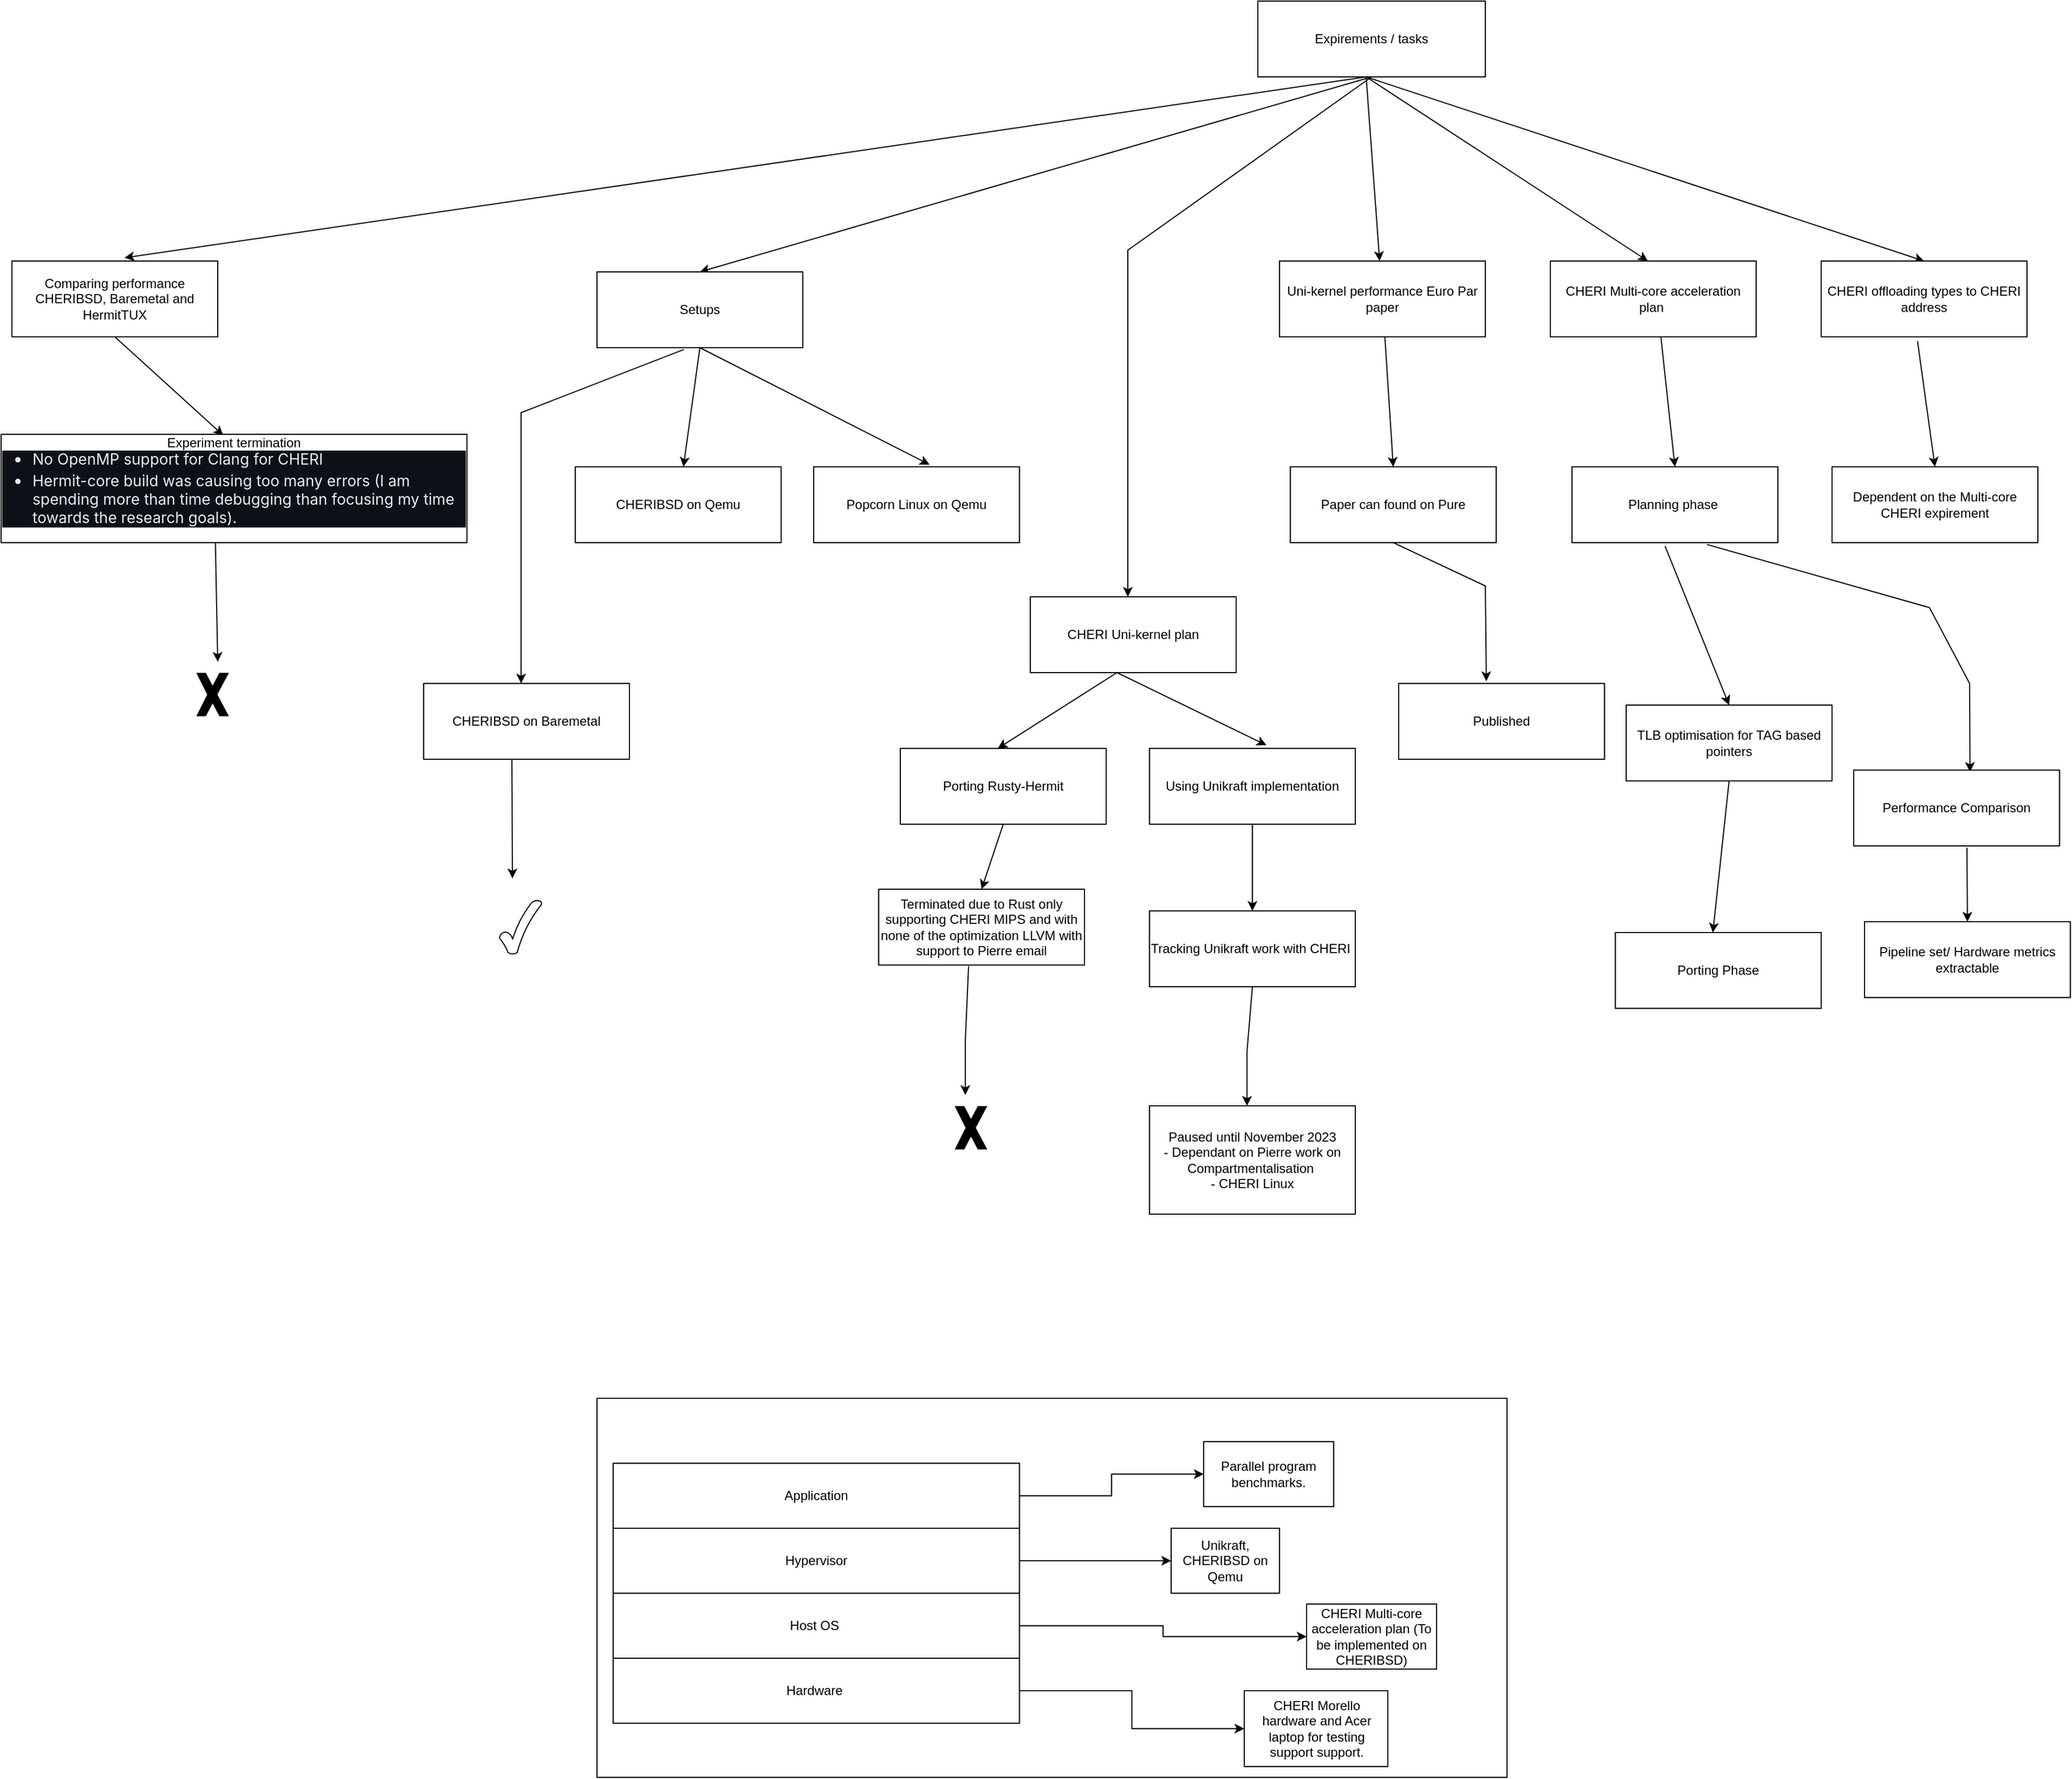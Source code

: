 <mxfile version="21.4.0" type="github" pages="4">
  <diagram name="Page-1" id="IVhuWNRBlAkUgPsZoB0r">
    <mxGraphModel dx="3244" dy="1078" grid="1" gridSize="10" guides="1" tooltips="1" connect="1" arrows="1" fold="1" page="1" pageScale="1" pageWidth="1654" pageHeight="2336" math="0" shadow="0">
      <root>
        <mxCell id="0" />
        <mxCell id="1" parent="0" />
        <mxCell id="iBP4piJZRifYzZvC7ej7-6" value="Expirements / tasks" style="rounded=0;whiteSpace=wrap;html=1;" parent="1" vertex="1">
          <mxGeometry x="320" y="50" width="210" height="70" as="geometry" />
        </mxCell>
        <mxCell id="iBP4piJZRifYzZvC7ej7-7" value="Comparing performance CHERIBSD, Baremetal and HermitTUX" style="rounded=0;whiteSpace=wrap;html=1;" parent="1" vertex="1">
          <mxGeometry x="-830" y="290" width="190" height="70" as="geometry" />
        </mxCell>
        <mxCell id="iBP4piJZRifYzZvC7ej7-11" value="" style="endArrow=classic;html=1;rounded=0;entryX=0.547;entryY=-0.043;entryDx=0;entryDy=0;entryPerimeter=0;" parent="1" source="iBP4piJZRifYzZvC7ej7-6" target="iBP4piJZRifYzZvC7ej7-7" edge="1">
          <mxGeometry width="50" height="50" relative="1" as="geometry">
            <mxPoint x="400" y="430" as="sourcePoint" />
            <mxPoint x="450" y="380" as="targetPoint" />
            <Array as="points">
              <mxPoint x="420" y="120" />
            </Array>
          </mxGeometry>
        </mxCell>
        <mxCell id="iBP4piJZRifYzZvC7ej7-12" value="" style="endArrow=classic;html=1;rounded=0;exitX=0.5;exitY=1;exitDx=0;exitDy=0;entryX=0.477;entryY=0.01;entryDx=0;entryDy=0;entryPerimeter=0;" parent="1" source="iBP4piJZRifYzZvC7ej7-7" target="iBP4piJZRifYzZvC7ej7-13" edge="1">
          <mxGeometry width="50" height="50" relative="1" as="geometry">
            <mxPoint x="400" y="430" as="sourcePoint" />
            <mxPoint x="115" y="430" as="targetPoint" />
          </mxGeometry>
        </mxCell>
        <mxCell id="iBP4piJZRifYzZvC7ej7-13" value="Experiment termination&lt;ul style=&quot;box-sizing: border-box; padding-left: 2em; margin-top: 0px; color: rgb(230, 237, 243); font-family: -apple-system, BlinkMacSystemFont, &amp;quot;Segoe UI&amp;quot;, &amp;quot;Noto Sans&amp;quot;, Helvetica, Arial, sans-serif, &amp;quot;Apple Color Emoji&amp;quot;, &amp;quot;Segoe UI Emoji&amp;quot;; font-size: 14px; text-align: start; background-color: rgb(13, 17, 23); margin-bottom: 0px !important;&quot; dir=&quot;auto&quot;&gt;&lt;li style=&quot;box-sizing: border-box; margin-left: 0px;&quot;&gt;No OpenMP support for Clang for CHERI&lt;/li&gt;&lt;li style=&quot;box-sizing: border-box; margin-top: 0.25em; margin-left: 0px;&quot;&gt;Hermit-core build was causing too many errors (I am spending more than time debugging than focusing my time towards the research goals).&lt;/li&gt;&lt;/ul&gt;&amp;nbsp;" style="rounded=0;whiteSpace=wrap;html=1;" parent="1" vertex="1">
          <mxGeometry x="-840" y="450" width="430" height="100" as="geometry" />
        </mxCell>
        <mxCell id="iBP4piJZRifYzZvC7ej7-15" value="" style="endArrow=classic;html=1;rounded=0;entryX=0.5;entryY=0;entryDx=0;entryDy=0;exitX=0.5;exitY=1;exitDx=0;exitDy=0;" parent="1" source="iBP4piJZRifYzZvC7ej7-6" target="iBP4piJZRifYzZvC7ej7-17" edge="1">
          <mxGeometry width="50" height="50" relative="1" as="geometry">
            <mxPoint x="420" y="120" as="sourcePoint" />
            <mxPoint x="470" y="290" as="targetPoint" />
          </mxGeometry>
        </mxCell>
        <mxCell id="iBP4piJZRifYzZvC7ej7-17" value="Setups" style="rounded=0;whiteSpace=wrap;html=1;" parent="1" vertex="1">
          <mxGeometry x="-290" y="300" width="190" height="70" as="geometry" />
        </mxCell>
        <mxCell id="iBP4piJZRifYzZvC7ej7-18" value="" style="endArrow=classic;html=1;rounded=0;exitX=0.5;exitY=1;exitDx=0;exitDy=0;" parent="1" source="iBP4piJZRifYzZvC7ej7-17" target="iBP4piJZRifYzZvC7ej7-19" edge="1">
          <mxGeometry width="50" height="50" relative="1" as="geometry">
            <mxPoint x="75" y="370" as="sourcePoint" />
            <mxPoint x="420" y="470" as="targetPoint" />
          </mxGeometry>
        </mxCell>
        <mxCell id="iBP4piJZRifYzZvC7ej7-19" value="CHERIBSD on Qemu" style="rounded=0;whiteSpace=wrap;html=1;" parent="1" vertex="1">
          <mxGeometry x="-310" y="480" width="190" height="70" as="geometry" />
        </mxCell>
        <mxCell id="iBP4piJZRifYzZvC7ej7-20" value="" style="endArrow=classic;html=1;rounded=0;exitX=0.5;exitY=1;exitDx=0;exitDy=0;entryX=0.563;entryY=-0.029;entryDx=0;entryDy=0;entryPerimeter=0;" parent="1" source="iBP4piJZRifYzZvC7ej7-17" target="iBP4piJZRifYzZvC7ej7-21" edge="1">
          <mxGeometry width="50" height="50" relative="1" as="geometry">
            <mxPoint x="485" y="370" as="sourcePoint" />
            <mxPoint x="590" y="470" as="targetPoint" />
          </mxGeometry>
        </mxCell>
        <mxCell id="iBP4piJZRifYzZvC7ej7-21" value="Popcorn Linux on Qemu" style="rounded=0;whiteSpace=wrap;html=1;" parent="1" vertex="1">
          <mxGeometry x="-90" y="480" width="190" height="70" as="geometry" />
        </mxCell>
        <mxCell id="iBP4piJZRifYzZvC7ej7-22" value="Uni-kernel performance Euro Par paper" style="rounded=0;whiteSpace=wrap;html=1;" parent="1" vertex="1">
          <mxGeometry x="340" y="290" width="190" height="70" as="geometry" />
        </mxCell>
        <mxCell id="iBP4piJZRifYzZvC7ej7-23" value="" style="endArrow=classic;html=1;rounded=0;" parent="1" target="iBP4piJZRifYzZvC7ej7-22" edge="1">
          <mxGeometry width="50" height="50" relative="1" as="geometry">
            <mxPoint x="420" y="120" as="sourcePoint" />
            <mxPoint x="680" y="310" as="targetPoint" />
          </mxGeometry>
        </mxCell>
        <mxCell id="iBP4piJZRifYzZvC7ej7-24" value="" style="endArrow=classic;html=1;rounded=0;entryX=0.5;entryY=0;entryDx=0;entryDy=0;" parent="1" source="iBP4piJZRifYzZvC7ej7-22" target="iBP4piJZRifYzZvC7ej7-25" edge="1">
          <mxGeometry width="50" height="50" relative="1" as="geometry">
            <mxPoint x="445" y="130" as="sourcePoint" />
            <mxPoint x="410" y="450" as="targetPoint" />
          </mxGeometry>
        </mxCell>
        <mxCell id="iBP4piJZRifYzZvC7ej7-25" value="Paper can found on Pure" style="rounded=0;whiteSpace=wrap;html=1;" parent="1" vertex="1">
          <mxGeometry x="350" y="480" width="190" height="70" as="geometry" />
        </mxCell>
        <mxCell id="iBP4piJZRifYzZvC7ej7-26" value="" style="endArrow=classic;html=1;rounded=0;" parent="1" edge="1">
          <mxGeometry width="50" height="50" relative="1" as="geometry">
            <mxPoint x="420" y="120" as="sourcePoint" />
            <mxPoint x="680" y="290" as="targetPoint" />
          </mxGeometry>
        </mxCell>
        <mxCell id="iBP4piJZRifYzZvC7ej7-27" value="CHERI Multi-core acceleration plan&amp;nbsp;" style="rounded=0;whiteSpace=wrap;html=1;" parent="1" vertex="1">
          <mxGeometry x="590" y="290" width="190" height="70" as="geometry" />
        </mxCell>
        <mxCell id="iBP4piJZRifYzZvC7ej7-28" value="" style="endArrow=classic;html=1;rounded=0;exitX=0.537;exitY=1;exitDx=0;exitDy=0;exitPerimeter=0;entryX=0.5;entryY=0;entryDx=0;entryDy=0;" parent="1" source="iBP4piJZRifYzZvC7ej7-27" target="iBP4piJZRifYzZvC7ej7-29" edge="1">
          <mxGeometry width="50" height="50" relative="1" as="geometry">
            <mxPoint x="442" y="133" as="sourcePoint" />
            <mxPoint x="690" y="460" as="targetPoint" />
          </mxGeometry>
        </mxCell>
        <mxCell id="iBP4piJZRifYzZvC7ej7-29" value="Planning phase&amp;nbsp;" style="rounded=0;whiteSpace=wrap;html=1;" parent="1" vertex="1">
          <mxGeometry x="610" y="480" width="190" height="70" as="geometry" />
        </mxCell>
        <mxCell id="iBP4piJZRifYzZvC7ej7-30" value="" style="endArrow=classic;html=1;rounded=0;exitX=0.5;exitY=1;exitDx=0;exitDy=0;" parent="1" source="iBP4piJZRifYzZvC7ej7-6" edge="1">
          <mxGeometry width="50" height="50" relative="1" as="geometry">
            <mxPoint x="440" y="130" as="sourcePoint" />
            <mxPoint x="200" y="600" as="targetPoint" />
            <Array as="points">
              <mxPoint x="200" y="280" />
            </Array>
          </mxGeometry>
        </mxCell>
        <mxCell id="iBP4piJZRifYzZvC7ej7-32" value="CHERI Uni-kernel plan" style="rounded=0;whiteSpace=wrap;html=1;" parent="1" vertex="1">
          <mxGeometry x="110" y="600" width="190" height="70" as="geometry" />
        </mxCell>
        <mxCell id="iBP4piJZRifYzZvC7ej7-34" value="" style="endArrow=classic;html=1;rounded=0;exitX=0.421;exitY=1;exitDx=0;exitDy=0;exitPerimeter=0;" parent="1" source="iBP4piJZRifYzZvC7ej7-32" edge="1">
          <mxGeometry width="50" height="50" relative="1" as="geometry">
            <mxPoint x="702" y="370" as="sourcePoint" />
            <mxPoint x="80" y="740" as="targetPoint" />
          </mxGeometry>
        </mxCell>
        <mxCell id="iBP4piJZRifYzZvC7ej7-35" value="Porting Rusty-Hermit" style="rounded=0;whiteSpace=wrap;html=1;" parent="1" vertex="1">
          <mxGeometry x="-10" y="740" width="190" height="70" as="geometry" />
        </mxCell>
        <mxCell id="iBP4piJZRifYzZvC7ej7-36" value="" style="endArrow=classic;html=1;rounded=0;entryX=0.568;entryY=-0.043;entryDx=0;entryDy=0;entryPerimeter=0;" parent="1" target="iBP4piJZRifYzZvC7ej7-37" edge="1">
          <mxGeometry width="50" height="50" relative="1" as="geometry">
            <mxPoint x="190" y="670" as="sourcePoint" />
            <mxPoint x="260" y="740" as="targetPoint" />
          </mxGeometry>
        </mxCell>
        <mxCell id="iBP4piJZRifYzZvC7ej7-37" value="Using Unikraft implementation" style="rounded=0;whiteSpace=wrap;html=1;" parent="1" vertex="1">
          <mxGeometry x="220" y="740" width="190" height="70" as="geometry" />
        </mxCell>
        <mxCell id="iBP4piJZRifYzZvC7ej7-38" value="" style="endArrow=classic;html=1;rounded=0;exitX=0.5;exitY=1;exitDx=0;exitDy=0;entryX=0.5;entryY=0;entryDx=0;entryDy=0;" parent="1" source="iBP4piJZRifYzZvC7ej7-35" target="iBP4piJZRifYzZvC7ej7-39" edge="1">
          <mxGeometry width="50" height="50" relative="1" as="geometry">
            <mxPoint x="200" y="680" as="sourcePoint" />
            <mxPoint x="40" y="870" as="targetPoint" />
          </mxGeometry>
        </mxCell>
        <mxCell id="iBP4piJZRifYzZvC7ej7-39" value="Terminated due to Rust only supporting CHERI MIPS and with none of the optimization LLVM with support to Pierre email" style="rounded=0;whiteSpace=wrap;html=1;" parent="1" vertex="1">
          <mxGeometry x="-30" y="870" width="190" height="70" as="geometry" />
        </mxCell>
        <mxCell id="iBP4piJZRifYzZvC7ej7-40" value="" style="endArrow=classic;html=1;rounded=0;exitX=0.5;exitY=1;exitDx=0;exitDy=0;" parent="1" source="iBP4piJZRifYzZvC7ej7-37" edge="1">
          <mxGeometry width="50" height="50" relative="1" as="geometry">
            <mxPoint x="200" y="680" as="sourcePoint" />
            <mxPoint x="315" y="890" as="targetPoint" />
          </mxGeometry>
        </mxCell>
        <mxCell id="iBP4piJZRifYzZvC7ej7-41" value="Tracking Unikraft work with CHERI&amp;nbsp;" style="rounded=0;whiteSpace=wrap;html=1;" parent="1" vertex="1">
          <mxGeometry x="220" y="890" width="190" height="70" as="geometry" />
        </mxCell>
        <mxCell id="iBP4piJZRifYzZvC7ej7-42" value="" style="endArrow=classic;html=1;rounded=0;entryX=0.5;entryY=0;entryDx=0;entryDy=0;" parent="1" target="iBP4piJZRifYzZvC7ej7-43" edge="1">
          <mxGeometry width="50" height="50" relative="1" as="geometry">
            <mxPoint x="420" y="120" as="sourcePoint" />
            <mxPoint x="930" y="280" as="targetPoint" />
          </mxGeometry>
        </mxCell>
        <mxCell id="iBP4piJZRifYzZvC7ej7-43" value="CHERI offloading types to CHERI address" style="rounded=0;whiteSpace=wrap;html=1;" parent="1" vertex="1">
          <mxGeometry x="840" y="290" width="190" height="70" as="geometry" />
        </mxCell>
        <mxCell id="iBP4piJZRifYzZvC7ej7-44" value="Dependent on the Multi-core CHERI expirement" style="rounded=0;whiteSpace=wrap;html=1;" parent="1" vertex="1">
          <mxGeometry x="850" y="480" width="190" height="70" as="geometry" />
        </mxCell>
        <mxCell id="iBP4piJZRifYzZvC7ej7-45" value="" style="endArrow=classic;html=1;rounded=0;exitX=0.468;exitY=1.057;exitDx=0;exitDy=0;exitPerimeter=0;entryX=0.5;entryY=0;entryDx=0;entryDy=0;" parent="1" source="iBP4piJZRifYzZvC7ej7-43" target="iBP4piJZRifYzZvC7ej7-44" edge="1">
          <mxGeometry width="50" height="50" relative="1" as="geometry">
            <mxPoint x="702" y="370" as="sourcePoint" />
            <mxPoint x="715" y="490" as="targetPoint" />
          </mxGeometry>
        </mxCell>
        <mxCell id="iBP4piJZRifYzZvC7ej7-46" value="" style="endArrow=classic;html=1;rounded=0;exitX=0.46;exitY=1;exitDx=0;exitDy=0;exitPerimeter=0;" parent="1" source="iBP4piJZRifYzZvC7ej7-13" edge="1">
          <mxGeometry width="50" height="50" relative="1" as="geometry">
            <mxPoint x="-725" y="370" as="sourcePoint" />
            <mxPoint x="-640" y="660" as="targetPoint" />
          </mxGeometry>
        </mxCell>
        <mxCell id="iBP4piJZRifYzZvC7ej7-47" value="" style="verticalLabelPosition=bottom;verticalAlign=top;html=1;shape=mxgraph.basic.x;fillColor=#000000;strokeWidth=0;strokeColor=default;gradientColor=none;shadow=0;" parent="1" vertex="1">
          <mxGeometry x="-660" y="670" width="30" height="40" as="geometry" />
        </mxCell>
        <mxCell id="iBP4piJZRifYzZvC7ej7-48" value="" style="endArrow=classic;html=1;rounded=0;exitX=0.437;exitY=1.014;exitDx=0;exitDy=0;exitPerimeter=0;" parent="1" source="iBP4piJZRifYzZvC7ej7-39" edge="1">
          <mxGeometry width="50" height="50" relative="1" as="geometry">
            <mxPoint x="-632" y="560" as="sourcePoint" />
            <mxPoint x="50" y="1060" as="targetPoint" />
            <Array as="points">
              <mxPoint x="50" y="1010" />
            </Array>
          </mxGeometry>
        </mxCell>
        <mxCell id="iBP4piJZRifYzZvC7ej7-49" value="" style="verticalLabelPosition=bottom;verticalAlign=top;html=1;shape=mxgraph.basic.x;fillColor=#000000;strokeWidth=0;strokeColor=default;gradientColor=none;shadow=0;" parent="1" vertex="1">
          <mxGeometry x="40" y="1070" width="30" height="40" as="geometry" />
        </mxCell>
        <mxCell id="cGjM8kS-MEuuw_Mq0tPy-1" value="" style="endArrow=classic;html=1;rounded=0;exitX=0.5;exitY=1;exitDx=0;exitDy=0;entryX=0.426;entryY=-0.029;entryDx=0;entryDy=0;entryPerimeter=0;" parent="1" source="iBP4piJZRifYzZvC7ej7-25" target="cGjM8kS-MEuuw_Mq0tPy-2" edge="1">
          <mxGeometry width="50" height="50" relative="1" as="geometry">
            <mxPoint x="447" y="370" as="sourcePoint" />
            <mxPoint x="450" y="680" as="targetPoint" />
            <Array as="points">
              <mxPoint x="530" y="590" />
            </Array>
          </mxGeometry>
        </mxCell>
        <mxCell id="cGjM8kS-MEuuw_Mq0tPy-2" value="Published" style="rounded=0;whiteSpace=wrap;html=1;" parent="1" vertex="1">
          <mxGeometry x="450" y="680" width="190" height="70" as="geometry" />
        </mxCell>
        <mxCell id="cGjM8kS-MEuuw_Mq0tPy-3" value="" style="rounded=0;whiteSpace=wrap;html=1;" parent="1" vertex="1">
          <mxGeometry x="-290" y="1340" width="840" height="350" as="geometry" />
        </mxCell>
        <mxCell id="cGjM8kS-MEuuw_Mq0tPy-21" value="" style="edgeStyle=orthogonalEdgeStyle;rounded=0;orthogonalLoop=1;jettySize=auto;html=1;" parent="1" source="cGjM8kS-MEuuw_Mq0tPy-8" target="cGjM8kS-MEuuw_Mq0tPy-20" edge="1">
          <mxGeometry relative="1" as="geometry" />
        </mxCell>
        <mxCell id="cGjM8kS-MEuuw_Mq0tPy-8" value="Hardware&amp;nbsp;" style="rounded=0;whiteSpace=wrap;html=1;" parent="1" vertex="1">
          <mxGeometry x="-275" y="1580" width="375" height="60" as="geometry" />
        </mxCell>
        <mxCell id="cGjM8kS-MEuuw_Mq0tPy-19" value="" style="edgeStyle=orthogonalEdgeStyle;rounded=0;orthogonalLoop=1;jettySize=auto;html=1;" parent="1" source="cGjM8kS-MEuuw_Mq0tPy-9" target="cGjM8kS-MEuuw_Mq0tPy-18" edge="1">
          <mxGeometry relative="1" as="geometry" />
        </mxCell>
        <mxCell id="cGjM8kS-MEuuw_Mq0tPy-9" value="Host OS&amp;nbsp;" style="rounded=0;whiteSpace=wrap;html=1;" parent="1" vertex="1">
          <mxGeometry x="-275" y="1520" width="375" height="60" as="geometry" />
        </mxCell>
        <mxCell id="cGjM8kS-MEuuw_Mq0tPy-15" value="" style="edgeStyle=orthogonalEdgeStyle;rounded=0;orthogonalLoop=1;jettySize=auto;html=1;" parent="1" source="cGjM8kS-MEuuw_Mq0tPy-10" target="cGjM8kS-MEuuw_Mq0tPy-14" edge="1">
          <mxGeometry relative="1" as="geometry" />
        </mxCell>
        <mxCell id="cGjM8kS-MEuuw_Mq0tPy-10" value="Hypervisor" style="rounded=0;whiteSpace=wrap;html=1;" parent="1" vertex="1">
          <mxGeometry x="-275" y="1460" width="375" height="60" as="geometry" />
        </mxCell>
        <mxCell id="cGjM8kS-MEuuw_Mq0tPy-24" value="" style="edgeStyle=orthogonalEdgeStyle;rounded=0;orthogonalLoop=1;jettySize=auto;html=1;" parent="1" source="cGjM8kS-MEuuw_Mq0tPy-11" target="cGjM8kS-MEuuw_Mq0tPy-23" edge="1">
          <mxGeometry relative="1" as="geometry" />
        </mxCell>
        <mxCell id="cGjM8kS-MEuuw_Mq0tPy-11" value="Application" style="rounded=0;whiteSpace=wrap;html=1;" parent="1" vertex="1">
          <mxGeometry x="-275" y="1400" width="375" height="60" as="geometry" />
        </mxCell>
        <mxCell id="cGjM8kS-MEuuw_Mq0tPy-14" value="Unikraft, CHERIBSD on Qemu" style="whiteSpace=wrap;html=1;rounded=0;" parent="1" vertex="1">
          <mxGeometry x="240" y="1460" width="100" height="60" as="geometry" />
        </mxCell>
        <mxCell id="cGjM8kS-MEuuw_Mq0tPy-18" value="CHERI Multi-core acceleration plan (To be implemented on CHERIBSD)" style="rounded=0;whiteSpace=wrap;html=1;" parent="1" vertex="1">
          <mxGeometry x="365" y="1530" width="120" height="60" as="geometry" />
        </mxCell>
        <mxCell id="cGjM8kS-MEuuw_Mq0tPy-20" value="CHERI Morello hardware and Acer laptop for testing support support." style="rounded=0;whiteSpace=wrap;html=1;" parent="1" vertex="1">
          <mxGeometry x="307.5" y="1610" width="132.5" height="70" as="geometry" />
        </mxCell>
        <mxCell id="cGjM8kS-MEuuw_Mq0tPy-23" value="Parallel program benchmarks." style="whiteSpace=wrap;html=1;rounded=0;" parent="1" vertex="1">
          <mxGeometry x="270" y="1380" width="120" height="60" as="geometry" />
        </mxCell>
        <mxCell id="kyJdiHDs66QlZAk7pm-M-2" value="" style="endArrow=classic;html=1;rounded=0;exitX=0.452;exitY=1.045;exitDx=0;exitDy=0;exitPerimeter=0;entryX=0.5;entryY=0;entryDx=0;entryDy=0;" edge="1" parent="1" source="iBP4piJZRifYzZvC7ej7-29" target="kyJdiHDs66QlZAk7pm-M-3">
          <mxGeometry width="50" height="50" relative="1" as="geometry">
            <mxPoint x="702" y="370" as="sourcePoint" />
            <mxPoint x="720" y="700" as="targetPoint" />
          </mxGeometry>
        </mxCell>
        <mxCell id="kyJdiHDs66QlZAk7pm-M-3" value="TLB optimisation for TAG based pointers" style="rounded=0;whiteSpace=wrap;html=1;" vertex="1" parent="1">
          <mxGeometry x="660" y="700" width="190" height="70" as="geometry" />
        </mxCell>
        <mxCell id="kyJdiHDs66QlZAk7pm-M-4" value="" style="endArrow=classic;html=1;rounded=0;exitX=0.422;exitY=1.024;exitDx=0;exitDy=0;exitPerimeter=0;" edge="1" parent="1" source="iBP4piJZRifYzZvC7ej7-17">
          <mxGeometry width="50" height="50" relative="1" as="geometry">
            <mxPoint x="-185" y="380" as="sourcePoint" />
            <mxPoint x="-360" y="680" as="targetPoint" />
            <Array as="points">
              <mxPoint x="-360" y="430" />
            </Array>
          </mxGeometry>
        </mxCell>
        <mxCell id="kyJdiHDs66QlZAk7pm-M-5" value="CHERIBSD on Baremetal" style="rounded=0;whiteSpace=wrap;html=1;" vertex="1" parent="1">
          <mxGeometry x="-450" y="680" width="190" height="70" as="geometry" />
        </mxCell>
        <mxCell id="kyJdiHDs66QlZAk7pm-M-6" value="" style="endArrow=classic;html=1;rounded=0;exitX=0.429;exitY=1.004;exitDx=0;exitDy=0;exitPerimeter=0;" edge="1" parent="1" source="kyJdiHDs66QlZAk7pm-M-5">
          <mxGeometry width="50" height="50" relative="1" as="geometry">
            <mxPoint x="-185" y="380" as="sourcePoint" />
            <mxPoint x="-368" y="860" as="targetPoint" />
          </mxGeometry>
        </mxCell>
        <mxCell id="kyJdiHDs66QlZAk7pm-M-8" value="" style="verticalLabelPosition=bottom;verticalAlign=top;html=1;shape=mxgraph.basic.tick" vertex="1" parent="1">
          <mxGeometry x="-380" y="880" width="39" height="50" as="geometry" />
        </mxCell>
        <mxCell id="kyJdiHDs66QlZAk7pm-M-9" value="" style="endArrow=classic;html=1;rounded=0;exitX=0.655;exitY=1.024;exitDx=0;exitDy=0;exitPerimeter=0;entryX=0.565;entryY=0.024;entryDx=0;entryDy=0;entryPerimeter=0;" edge="1" parent="1" source="iBP4piJZRifYzZvC7ej7-29" target="kyJdiHDs66QlZAk7pm-M-10">
          <mxGeometry width="50" height="50" relative="1" as="geometry">
            <mxPoint x="706" y="563" as="sourcePoint" />
            <mxPoint x="940" y="760" as="targetPoint" />
            <Array as="points">
              <mxPoint x="940" y="610" />
              <mxPoint x="977" y="680" />
            </Array>
          </mxGeometry>
        </mxCell>
        <mxCell id="kyJdiHDs66QlZAk7pm-M-10" value="Performance Comparison" style="rounded=0;whiteSpace=wrap;html=1;" vertex="1" parent="1">
          <mxGeometry x="870" y="760" width="190" height="70" as="geometry" />
        </mxCell>
        <mxCell id="kyJdiHDs66QlZAk7pm-M-11" value="" style="endArrow=classic;html=1;rounded=0;exitX=0.55;exitY=1.024;exitDx=0;exitDy=0;exitPerimeter=0;" edge="1" parent="1" source="kyJdiHDs66QlZAk7pm-M-10">
          <mxGeometry width="50" height="50" relative="1" as="geometry">
            <mxPoint x="744" y="562" as="sourcePoint" />
            <mxPoint x="975" y="900" as="targetPoint" />
            <Array as="points" />
          </mxGeometry>
        </mxCell>
        <mxCell id="kyJdiHDs66QlZAk7pm-M-12" value="Pipeline set/ Hardware metrics extractable" style="rounded=0;whiteSpace=wrap;html=1;" vertex="1" parent="1">
          <mxGeometry x="880" y="900" width="190" height="70" as="geometry" />
        </mxCell>
        <mxCell id="kyJdiHDs66QlZAk7pm-M-13" value="" style="endArrow=classic;html=1;rounded=0;exitX=0.5;exitY=1;exitDx=0;exitDy=0;" edge="1" parent="1" source="iBP4piJZRifYzZvC7ej7-41">
          <mxGeometry width="50" height="50" relative="1" as="geometry">
            <mxPoint x="63" y="951" as="sourcePoint" />
            <mxPoint x="310" y="1070" as="targetPoint" />
            <Array as="points">
              <mxPoint x="310" y="1020" />
            </Array>
          </mxGeometry>
        </mxCell>
        <mxCell id="kyJdiHDs66QlZAk7pm-M-14" value="Paused until November 2023&lt;br&gt;- Dependant on Pierre work on Compartmentalisation&amp;nbsp;&lt;br&gt;- CHERI Linux" style="rounded=0;whiteSpace=wrap;html=1;" vertex="1" parent="1">
          <mxGeometry x="220" y="1070" width="190" height="100" as="geometry" />
        </mxCell>
        <mxCell id="kyJdiHDs66QlZAk7pm-M-15" value="" style="endArrow=classic;html=1;rounded=0;exitX=0.5;exitY=1;exitDx=0;exitDy=0;" edge="1" parent="1" source="kyJdiHDs66QlZAk7pm-M-3">
          <mxGeometry width="50" height="50" relative="1" as="geometry">
            <mxPoint x="706" y="563" as="sourcePoint" />
            <mxPoint x="740" y="910" as="targetPoint" />
          </mxGeometry>
        </mxCell>
        <mxCell id="kyJdiHDs66QlZAk7pm-M-16" value="Porting Phase" style="rounded=0;whiteSpace=wrap;html=1;" vertex="1" parent="1">
          <mxGeometry x="650" y="910" width="190" height="70" as="geometry" />
        </mxCell>
      </root>
    </mxGraphModel>
  </diagram>
  <diagram id="PB315q-_nRMGu6VC5TNa" name="Page-2">
    <mxGraphModel dx="954" dy="1816" grid="1" gridSize="10" guides="1" tooltips="1" connect="1" arrows="1" fold="1" page="1" pageScale="1" pageWidth="827" pageHeight="1169" math="0" shadow="0">
      <root>
        <mxCell id="0" />
        <mxCell id="1" parent="0" />
        <mxCell id="1PHlDHdwBZCAE0vjDp-E-1" value="Thesis Contributions&amp;nbsp;" style="rounded=0;whiteSpace=wrap;html=1;" vertex="1" parent="1">
          <mxGeometry x="240" y="-10" width="370" height="50" as="geometry" />
        </mxCell>
        <mxCell id="1PHlDHdwBZCAE0vjDp-E-2" value="" style="endArrow=classic;html=1;rounded=0;exitX=0.524;exitY=1;exitDx=0;exitDy=0;exitPerimeter=0;entryX=0.03;entryY=-0.133;entryDx=0;entryDy=0;entryPerimeter=0;" edge="1" parent="1" source="1PHlDHdwBZCAE0vjDp-E-1" target="1PHlDHdwBZCAE0vjDp-E-4">
          <mxGeometry width="50" height="50" relative="1" as="geometry">
            <mxPoint x="390" y="310" as="sourcePoint" />
            <mxPoint x="300" y="150" as="targetPoint" />
            <Array as="points">
              <mxPoint x="320" y="90" />
            </Array>
          </mxGeometry>
        </mxCell>
        <mxCell id="1PHlDHdwBZCAE0vjDp-E-4" value="Exploration for Performance Optimisations for CHERI (Fat pointers)" style="rounded=0;whiteSpace=wrap;html=1;" vertex="1" parent="1">
          <mxGeometry x="310" y="150" width="400" height="30" as="geometry" />
        </mxCell>
        <mxCell id="1PHlDHdwBZCAE0vjDp-E-5" value="" style="endArrow=classic;html=1;rounded=0;exitX=0.043;exitY=1.133;exitDx=0;exitDy=0;exitPerimeter=0;" edge="1" parent="1" source="1PHlDHdwBZCAE0vjDp-E-4">
          <mxGeometry width="50" height="50" relative="1" as="geometry">
            <mxPoint x="300" y="180" as="sourcePoint" />
            <mxPoint x="360" y="230" as="targetPoint" />
            <Array as="points">
              <mxPoint x="329" y="230" />
            </Array>
          </mxGeometry>
        </mxCell>
        <mxCell id="1PHlDHdwBZCAE0vjDp-E-6" value="General Optimizations&amp;nbsp;" style="rounded=0;whiteSpace=wrap;html=1;" vertex="1" parent="1">
          <mxGeometry x="370" y="220" width="200" height="20" as="geometry" />
        </mxCell>
        <mxCell id="1PHlDHdwBZCAE0vjDp-E-7" value="" style="endArrow=classic;html=1;rounded=0;exitX=0.1;exitY=1.2;exitDx=0;exitDy=0;exitPerimeter=0;" edge="1" parent="1" source="1PHlDHdwBZCAE0vjDp-E-6">
          <mxGeometry width="50" height="50" relative="1" as="geometry">
            <mxPoint x="390" y="250" as="sourcePoint" />
            <mxPoint x="440" y="280" as="targetPoint" />
            <Array as="points">
              <mxPoint x="390" y="280" />
            </Array>
          </mxGeometry>
        </mxCell>
        <mxCell id="1PHlDHdwBZCAE0vjDp-E-9" value="Improving TLB (hits by introducing Range TLB) &amp;nbsp;" style="rounded=0;whiteSpace=wrap;html=1;" vertex="1" parent="1">
          <mxGeometry x="450" y="270" width="280" height="20" as="geometry" />
        </mxCell>
        <mxCell id="1PHlDHdwBZCAE0vjDp-E-12" value="" style="endArrow=classic;html=1;rounded=0;" edge="1" parent="1">
          <mxGeometry width="50" height="50" relative="1" as="geometry">
            <mxPoint x="330" y="230" as="sourcePoint" />
            <mxPoint x="370" y="380" as="targetPoint" />
            <Array as="points">
              <mxPoint x="330" y="380" />
            </Array>
          </mxGeometry>
        </mxCell>
        <mxCell id="1PHlDHdwBZCAE0vjDp-E-13" value="Programming Language oriented based optmizations&amp;nbsp;" style="rounded=0;whiteSpace=wrap;html=1;" vertex="1" parent="1">
          <mxGeometry x="380" y="370" width="350" height="20" as="geometry" />
        </mxCell>
        <mxCell id="1PHlDHdwBZCAE0vjDp-E-14" value="" style="endArrow=classic;html=1;rounded=0;exitX=0.026;exitY=1;exitDx=0;exitDy=0;exitPerimeter=0;entryX=0;entryY=0.5;entryDx=0;entryDy=0;" edge="1" parent="1" source="1PHlDHdwBZCAE0vjDp-E-13" target="1PHlDHdwBZCAE0vjDp-E-15">
          <mxGeometry width="50" height="50" relative="1" as="geometry">
            <mxPoint x="390" y="350" as="sourcePoint" />
            <mxPoint x="430" y="390" as="targetPoint" />
            <Array as="points">
              <mxPoint x="390" y="475" />
            </Array>
          </mxGeometry>
        </mxCell>
        <mxCell id="1PHlDHdwBZCAE0vjDp-E-15" value="Prototype Language to store types on the FAT pointers &amp;nbsp;&amp;nbsp;" style="rounded=0;whiteSpace=wrap;html=1;" vertex="1" parent="1">
          <mxGeometry x="440" y="450" width="300" height="50" as="geometry" />
        </mxCell>
        <mxCell id="1PHlDHdwBZCAE0vjDp-E-16" value="" style="endArrow=classic;html=1;rounded=0;entryX=0;entryY=0.5;entryDx=0;entryDy=0;" edge="1" parent="1" target="1PHlDHdwBZCAE0vjDp-E-17">
          <mxGeometry width="50" height="50" relative="1" as="geometry">
            <mxPoint x="330" y="330" as="sourcePoint" />
            <mxPoint x="380" y="490" as="targetPoint" />
            <Array as="points">
              <mxPoint x="320" y="560" />
            </Array>
          </mxGeometry>
        </mxCell>
        <mxCell id="1PHlDHdwBZCAE0vjDp-E-17" value="Uni-kernel stand point" style="rounded=0;whiteSpace=wrap;html=1;" vertex="1" parent="1">
          <mxGeometry x="380" y="550" width="350" height="20" as="geometry" />
        </mxCell>
        <mxCell id="1PHlDHdwBZCAE0vjDp-E-18" value="" style="endArrow=classic;html=1;rounded=0;exitX=0.057;exitY=1.05;exitDx=0;exitDy=0;exitPerimeter=0;entryX=-0.018;entryY=0.46;entryDx=0;entryDy=0;entryPerimeter=0;" edge="1" parent="1" source="1PHlDHdwBZCAE0vjDp-E-17" target="1PHlDHdwBZCAE0vjDp-E-19">
          <mxGeometry width="50" height="50" relative="1" as="geometry">
            <mxPoint x="400" y="254" as="sourcePoint" />
            <mxPoint x="440" y="680" as="targetPoint" />
            <Array as="points">
              <mxPoint x="400" y="660" />
            </Array>
          </mxGeometry>
        </mxCell>
        <mxCell id="1PHlDHdwBZCAE0vjDp-E-19" value="Performance evaluation of Optimisations and prototype programming language combined with an inner working of CHERI using a Uni-kernel.&amp;nbsp;" style="rounded=0;whiteSpace=wrap;html=1;" vertex="1" parent="1">
          <mxGeometry x="425" y="640" width="330" height="50" as="geometry" />
        </mxCell>
        <mxCell id="1PHlDHdwBZCAE0vjDp-E-20" value="" style="endArrow=classic;html=1;rounded=0;entryX=0;entryY=0.5;entryDx=0;entryDy=0;" edge="1" parent="1" target="1PHlDHdwBZCAE0vjDp-E-21">
          <mxGeometry width="50" height="50" relative="1" as="geometry">
            <mxPoint x="320" y="560" as="sourcePoint" />
            <mxPoint x="390" y="760" as="targetPoint" />
            <Array as="points">
              <mxPoint x="310" y="760" />
            </Array>
          </mxGeometry>
        </mxCell>
        <mxCell id="1PHlDHdwBZCAE0vjDp-E-21" value="Parallelism" style="rounded=0;whiteSpace=wrap;html=1;" vertex="1" parent="1">
          <mxGeometry x="400" y="750" width="350" height="20" as="geometry" />
        </mxCell>
        <mxCell id="1PHlDHdwBZCAE0vjDp-E-22" value="" style="endArrow=classic;html=1;rounded=0;exitX=0.037;exitY=1;exitDx=0;exitDy=0;exitPerimeter=0;" edge="1" parent="1" source="1PHlDHdwBZCAE0vjDp-E-21">
          <mxGeometry width="50" height="50" relative="1" as="geometry">
            <mxPoint x="410" y="581" as="sourcePoint" />
            <mxPoint x="440" y="810" as="targetPoint" />
            <Array as="points">
              <mxPoint x="410" y="810" />
            </Array>
          </mxGeometry>
        </mxCell>
        <mxCell id="1PHlDHdwBZCAE0vjDp-E-24" value="- https://ieeexplore.ieee.org/abstract/document/10058509&lt;br&gt;-&amp;nbsp;&lt;a href=&quot;https://dl.acm.org/doi/pdf/10.114/3418597&quot;&gt;https://dl.acm.org/doi/pdf/10.114/3418597&lt;/a&gt;&lt;br&gt;" style="rounded=0;whiteSpace=wrap;html=1;" vertex="1" parent="1">
          <mxGeometry x="440" y="790" width="330" height="50" as="geometry" />
        </mxCell>
      </root>
    </mxGraphModel>
  </diagram>
  <diagram id="eMg8MEtXJMZLBOzkxGBn" name="Page-3">
    <mxGraphModel dx="954" dy="647" grid="1" gridSize="10" guides="1" tooltips="1" connect="1" arrows="1" fold="1" page="1" pageScale="1" pageWidth="827" pageHeight="1169" math="0" shadow="0">
      <root>
        <mxCell id="0" />
        <mxCell id="1" parent="0" />
        <mxCell id="zFArNCVWvWvGiAw87Jxr-1" value="Outside community on the lookout&amp;nbsp;" style="rounded=0;whiteSpace=wrap;html=1;" vertex="1" parent="1">
          <mxGeometry x="240" y="40" width="390" height="30" as="geometry" />
        </mxCell>
        <mxCell id="zFArNCVWvWvGiAw87Jxr-2" value="Jeremy&amp;nbsp;" style="rounded=0;whiteSpace=wrap;html=1;" vertex="1" parent="1">
          <mxGeometry x="130" y="120" width="210" height="40" as="geometry" />
        </mxCell>
        <mxCell id="zFArNCVWvWvGiAw87Jxr-3" value="" style="endArrow=classic;html=1;rounded=0;exitX=0.371;exitY=1.05;exitDx=0;exitDy=0;exitPerimeter=0;" edge="1" parent="1" source="zFArNCVWvWvGiAw87Jxr-2">
          <mxGeometry width="50" height="50" relative="1" as="geometry">
            <mxPoint x="390" y="360" as="sourcePoint" />
            <mxPoint x="280" y="240" as="targetPoint" />
            <Array as="points">
              <mxPoint x="210" y="240" />
            </Array>
          </mxGeometry>
        </mxCell>
        <mxCell id="zFArNCVWvWvGiAw87Jxr-4" value="CHERI with memory allocation" style="rounded=0;whiteSpace=wrap;html=1;" vertex="1" parent="1">
          <mxGeometry x="280" y="220" width="210" height="40" as="geometry" />
        </mxCell>
        <mxCell id="zFArNCVWvWvGiAw87Jxr-5" value="" style="endArrow=classic;html=1;rounded=0;" edge="1" parent="1">
          <mxGeometry width="50" height="50" relative="1" as="geometry">
            <mxPoint x="210" y="240" as="sourcePoint" />
            <mxPoint x="280" y="320" as="targetPoint" />
            <Array as="points">
              <mxPoint x="210" y="320" />
            </Array>
          </mxGeometry>
        </mxCell>
        <mxCell id="zFArNCVWvWvGiAw87Jxr-6" value="Haskell support for CHERI" style="rounded=0;whiteSpace=wrap;html=1;" vertex="1" parent="1">
          <mxGeometry x="280" y="300" width="210" height="40" as="geometry" />
        </mxCell>
        <mxCell id="zFArNCVWvWvGiAw87Jxr-7" value="Pierre&amp;nbsp;" style="rounded=0;whiteSpace=wrap;html=1;" vertex="1" parent="1">
          <mxGeometry x="130" y="390" width="210" height="40" as="geometry" />
        </mxCell>
        <mxCell id="zFArNCVWvWvGiAw87Jxr-8" value="" style="endArrow=classic;html=1;rounded=0;exitX=0.39;exitY=1.075;exitDx=0;exitDy=0;exitPerimeter=0;" edge="1" parent="1" source="zFArNCVWvWvGiAw87Jxr-7">
          <mxGeometry width="50" height="50" relative="1" as="geometry">
            <mxPoint x="218" y="172" as="sourcePoint" />
            <mxPoint x="260" y="490" as="targetPoint" />
            <Array as="points">
              <mxPoint x="212" y="490" />
            </Array>
          </mxGeometry>
        </mxCell>
        <mxCell id="zFArNCVWvWvGiAw87Jxr-9" value="FlexOS with Unikraft" style="rounded=0;whiteSpace=wrap;html=1;" vertex="1" parent="1">
          <mxGeometry x="260" y="470" width="210" height="40" as="geometry" />
        </mxCell>
        <mxCell id="zFArNCVWvWvGiAw87Jxr-10" value="CHERI community" style="rounded=0;whiteSpace=wrap;html=1;" vertex="1" parent="1">
          <mxGeometry x="600" y="120" width="210" height="40" as="geometry" />
        </mxCell>
        <mxCell id="zFArNCVWvWvGiAw87Jxr-11" value="" style="endArrow=classic;html=1;rounded=0;exitX=0.143;exitY=1.025;exitDx=0;exitDy=0;exitPerimeter=0;" edge="1" parent="1" source="zFArNCVWvWvGiAw87Jxr-10">
          <mxGeometry width="50" height="50" relative="1" as="geometry">
            <mxPoint x="218" y="172" as="sourcePoint" />
            <mxPoint x="670" y="220" as="targetPoint" />
            <Array as="points">
              <mxPoint x="630" y="220" />
            </Array>
          </mxGeometry>
        </mxCell>
        <mxCell id="zFArNCVWvWvGiAw87Jxr-12" value="CHERI Linux" style="rounded=0;whiteSpace=wrap;html=1;" vertex="1" parent="1">
          <mxGeometry x="670" y="200" width="150" height="40" as="geometry" />
        </mxCell>
        <mxCell id="zFArNCVWvWvGiAw87Jxr-13" value="" style="endArrow=classic;html=1;rounded=0;" edge="1" parent="1">
          <mxGeometry width="50" height="50" relative="1" as="geometry">
            <mxPoint x="630" y="220" as="sourcePoint" />
            <mxPoint x="670" y="290" as="targetPoint" />
            <Array as="points">
              <mxPoint x="630" y="290" />
            </Array>
          </mxGeometry>
        </mxCell>
        <mxCell id="zFArNCVWvWvGiAw87Jxr-14" value="CHERI Compartments docs&amp;nbsp;" style="rounded=0;whiteSpace=wrap;html=1;" vertex="1" parent="1">
          <mxGeometry x="670" y="270" width="150" height="40" as="geometry" />
        </mxCell>
        <mxCell id="zFArNCVWvWvGiAw87Jxr-15" value="" style="endArrow=classic;html=1;rounded=0;" edge="1" parent="1">
          <mxGeometry width="50" height="50" relative="1" as="geometry">
            <mxPoint x="630" y="290" as="sourcePoint" />
            <mxPoint x="670" y="390" as="targetPoint" />
            <Array as="points">
              <mxPoint x="630" y="390" />
            </Array>
          </mxGeometry>
        </mxCell>
        <mxCell id="zFArNCVWvWvGiAw87Jxr-16" value="ARM performance evaluation docs" style="rounded=0;whiteSpace=wrap;html=1;" vertex="1" parent="1">
          <mxGeometry x="670" y="370" width="150" height="40" as="geometry" />
        </mxCell>
      </root>
    </mxGraphModel>
  </diagram>
  <diagram id="XiHljB6mcVRsCf0qqXBQ" name="Page-4">
    <mxGraphModel dx="954" dy="647" grid="1" gridSize="10" guides="1" tooltips="1" connect="1" arrows="1" fold="1" page="1" pageScale="1" pageWidth="827" pageHeight="1169" math="0" shadow="0">
      <root>
        <mxCell id="0" />
        <mxCell id="1" parent="0" />
        <mxCell id="akIbdxqe4N0OBFvRfe0e-1" value="Conference / Events plans" style="rounded=0;whiteSpace=wrap;html=1;" vertex="1" parent="1">
          <mxGeometry x="219" y="60" width="390" height="50" as="geometry" />
        </mxCell>
        <mxCell id="akIbdxqe4N0OBFvRfe0e-2" value="" style="endArrow=classic;html=1;rounded=0;exitX=0.228;exitY=1.04;exitDx=0;exitDy=0;exitPerimeter=0;" edge="1" parent="1" source="akIbdxqe4N0OBFvRfe0e-1">
          <mxGeometry width="50" height="50" relative="1" as="geometry">
            <mxPoint x="390" y="360" as="sourcePoint" />
            <mxPoint x="380" y="230" as="targetPoint" />
            <Array as="points">
              <mxPoint x="310" y="230" />
            </Array>
          </mxGeometry>
        </mxCell>
        <mxCell id="akIbdxqe4N0OBFvRfe0e-3" value="SPLV (End of July)" style="rounded=0;whiteSpace=wrap;html=1;" vertex="1" parent="1">
          <mxGeometry x="380" y="210" width="180" height="30" as="geometry" />
        </mxCell>
        <mxCell id="akIbdxqe4N0OBFvRfe0e-4" value="" style="endArrow=classic;html=1;rounded=0;" edge="1" parent="1">
          <mxGeometry width="50" height="50" relative="1" as="geometry">
            <mxPoint x="310" y="230" as="sourcePoint" />
            <mxPoint x="380" y="330" as="targetPoint" />
            <Array as="points">
              <mxPoint x="310" y="330" />
            </Array>
          </mxGeometry>
        </mxCell>
        <mxCell id="akIbdxqe4N0OBFvRfe0e-5" value="" style="rounded=0;whiteSpace=wrap;html=1;" vertex="1" parent="1">
          <mxGeometry x="380" y="320" width="180" height="30" as="geometry" />
        </mxCell>
      </root>
    </mxGraphModel>
  </diagram>
</mxfile>
